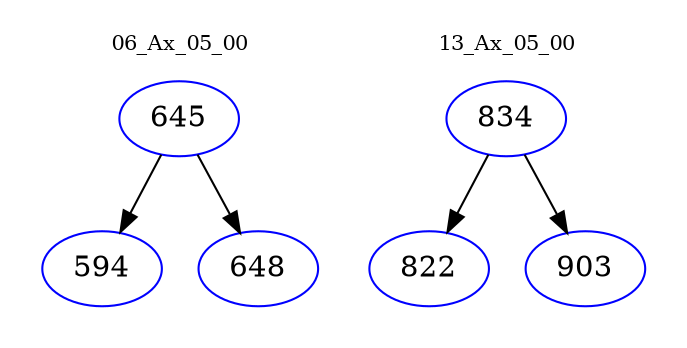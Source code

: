 digraph{
subgraph cluster_0 {
color = white
label = "06_Ax_05_00";
fontsize=10;
T0_645 [label="645", color="blue"]
T0_645 -> T0_594 [color="black"]
T0_594 [label="594", color="blue"]
T0_645 -> T0_648 [color="black"]
T0_648 [label="648", color="blue"]
}
subgraph cluster_1 {
color = white
label = "13_Ax_05_00";
fontsize=10;
T1_834 [label="834", color="blue"]
T1_834 -> T1_822 [color="black"]
T1_822 [label="822", color="blue"]
T1_834 -> T1_903 [color="black"]
T1_903 [label="903", color="blue"]
}
}
